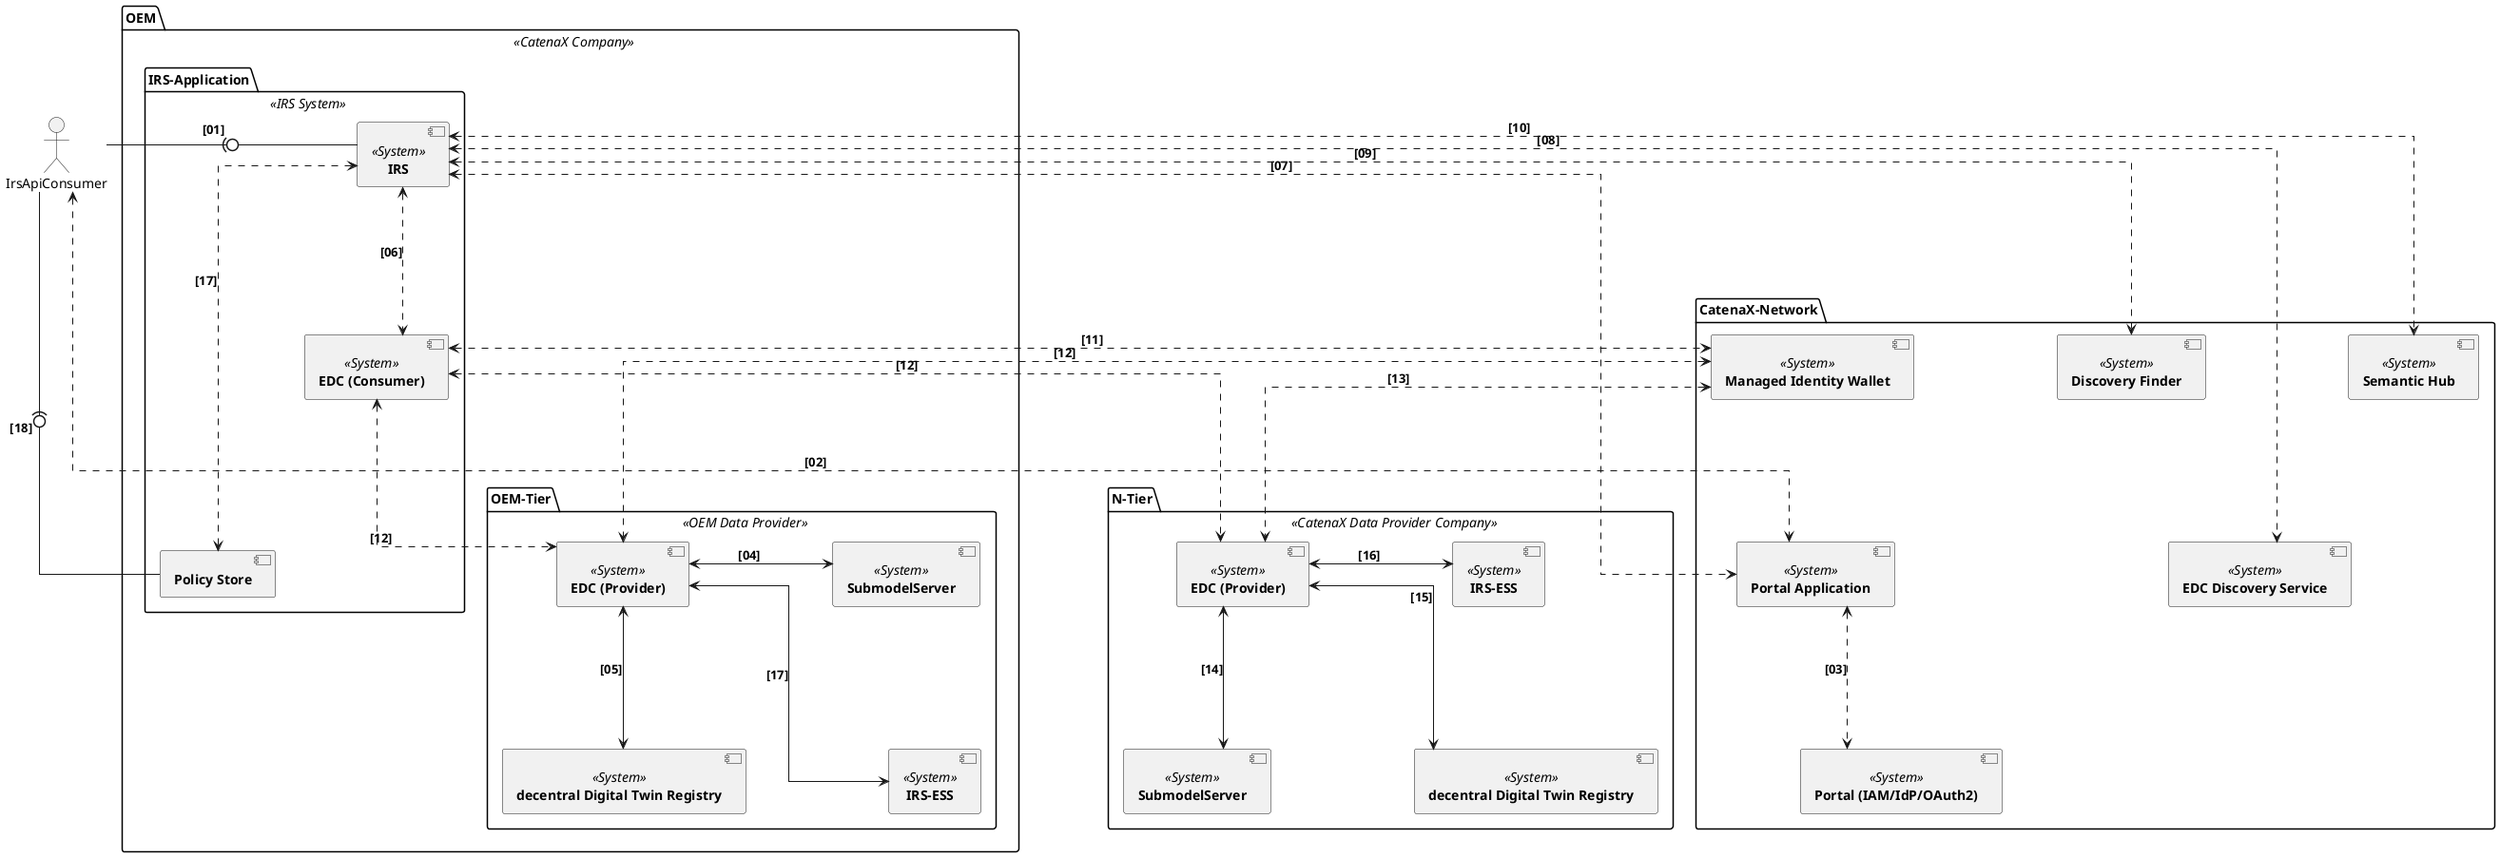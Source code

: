 @startuml
skinparam monochrome true
skinparam shadowing false
skinparam spacing 50
skinparam linetype ortho
skinparam nodesep 150
skinparam ranksep 150
skinparam defaultFontName "Architects daughter"

actor IrsApiConsumer

package [**OEM**] <<CatenaX Company>> as consumer {

    package [**IRS-Application**] <<IRS System>> as irs_component {
	    component [**IRS**] <<System>> as IRS
	    component [**EDC (Consumer)**] <<System>> as EDC
	    component [**Policy Store**] as policy_store
    }

    package [**OEM-Tier**] <<OEM Data Provider>> as oem_provider {
        component [**EDC (Provider)**] <<System>> as EDCProviderOEM
        component [**SubmodelServer**] <<System>> as SubmodelServerOEM
        component [**decentral Digital Twin Registry**] <<System>> as DT_REG_OEM
        component [**IRS-ESS**] <<System>> as EssOEM
    }

}

package [**CatenaX-Network**] as network {
    component [**Managed Identity Wallet**] <<System>> as miw
    component [**Portal Application**] <<System>> as IAM_IRS
    component [**Portal (IAM/IdP/OAuth2)**] <<System>> as Portal_IdP
    component [**EDC Discovery Service**] <<System>> as edc_discovery
    component [**Discovery Finder**] <<System>> as discovery_finder
    component [**Semantic Hub**] <<System>> as semantic_hub
}

package [**N-Tier**] <<CatenaX Data Provider Company>> as provider {
    component [**EDC (Provider)**] <<System>> as EDCProvider
    component [**SubmodelServer**] <<System>> as SubmodelServer
    component [**decentral Digital Twin Registry**] <<System>> as DT_REG
    component [**IRS-ESS**] <<System>> as EssProvider
}

IrsApiConsumer -r(0- IRS : **[01]**
IrsApiConsumer <.r.> IAM_IRS  : **[02]**
IAM_IRS  <..> Portal_IdP  : **[03]**

EDCProviderOEM <-> SubmodelServerOEM : **[04]**
EDCProviderOEM <--> DT_REG_OEM : **[05]**
EDCProviderOEM <--> EssOEM : **[17]**
miw <..> EDCProviderOEM  : **[12]**

IRS <.d.> EDC  : **[06]**
IRS <..> IAM_IRS : **[07]**
IRS <..> edc_discovery  : **[08]**


IRS <..> discovery_finder  : **[09]**
IRS <..> semantic_hub  : **[10]**
EDC <..> miw  : **[11]**
EDC <..> EDCProvider  : **[12]**
EDC <..> EDCProviderOEM  : **[12]**

miw <..> EDCProvider  : **[13]**
EDCProvider <--> SubmodelServer : **[14]**
EDCProvider <--> DT_REG : **[15]**
EDCProvider <-> EssProvider : **[16]**

IRS <...> policy_store : **[17]**
IrsApiConsumer -r(0- policy_store : **[18]**

miw -[hidden]d- IAM_IRS
miw -[hidden]r- discovery_finder
discovery_finder -[hidden]d- edc_discovery

@enduml